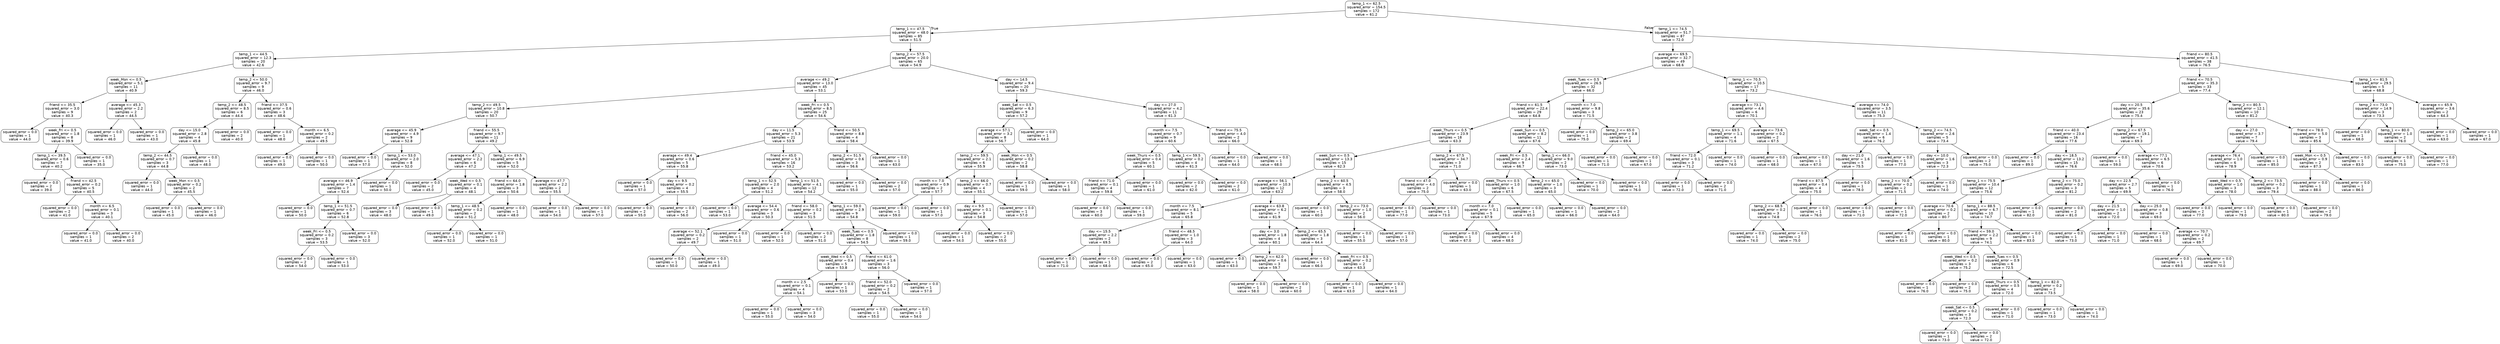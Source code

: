 digraph Tree {
node [shape=box, style="rounded", color="black", fontname="helvetica"] ;
edge [fontname="helvetica"] ;
0 [label="temp_1 <= 62.5\nsquared_error = 154.5\nsamples = 172\nvalue = 61.2"] ;
1 [label="temp_1 <= 47.5\nsquared_error = 48.0\nsamples = 85\nvalue = 51.5"] ;
0 -> 1 [labeldistance=2.5, labelangle=45, headlabel="True"] ;
2 [label="temp_1 <= 44.5\nsquared_error = 12.3\nsamples = 20\nvalue = 42.6"] ;
1 -> 2 ;
3 [label="week_Mon <= 0.5\nsquared_error = 5.1\nsamples = 11\nvalue = 40.9"] ;
2 -> 3 ;
4 [label="friend <= 35.5\nsquared_error = 3.0\nsamples = 9\nvalue = 40.3"] ;
3 -> 4 ;
5 [label="squared_error = 0.0\nsamples = 1\nvalue = 44.0"] ;
4 -> 5 ;
6 [label="week_Fri <= 0.5\nsquared_error = 1.8\nsamples = 8\nvalue = 39.9"] ;
4 -> 6 ;
7 [label="temp_1 <= 39.5\nsquared_error = 0.6\nsamples = 7\nvalue = 40.2"] ;
6 -> 7 ;
8 [label="squared_error = 0.0\nsamples = 2\nvalue = 39.0"] ;
7 -> 8 ;
9 [label="friend <= 42.5\nsquared_error = 0.2\nsamples = 5\nvalue = 40.5"] ;
7 -> 9 ;
10 [label="squared_error = 0.0\nsamples = 2\nvalue = 41.0"] ;
9 -> 10 ;
11 [label="month <= 6.5\nsquared_error = 0.1\nsamples = 3\nvalue = 40.1"] ;
9 -> 11 ;
12 [label="squared_error = 0.0\nsamples = 1\nvalue = 41.0"] ;
11 -> 12 ;
13 [label="squared_error = 0.0\nsamples = 2\nvalue = 40.0"] ;
11 -> 13 ;
14 [label="squared_error = 0.0\nsamples = 1\nvalue = 35.0"] ;
6 -> 14 ;
15 [label="average <= 45.3\nsquared_error = 2.2\nsamples = 2\nvalue = 44.5"] ;
3 -> 15 ;
16 [label="squared_error = 0.0\nsamples = 1\nvalue = 46.0"] ;
15 -> 16 ;
17 [label="squared_error = 0.0\nsamples = 1\nvalue = 43.0"] ;
15 -> 17 ;
18 [label="temp_2 <= 50.0\nsquared_error = 9.7\nsamples = 9\nvalue = 46.0"] ;
2 -> 18 ;
19 [label="temp_2 <= 48.5\nsquared_error = 8.5\nsamples = 6\nvalue = 44.4"] ;
18 -> 19 ;
20 [label="day <= 15.0\nsquared_error = 2.8\nsamples = 4\nvalue = 45.8"] ;
19 -> 20 ;
21 [label="temp_2 <= 44.5\nsquared_error = 0.7\nsamples = 3\nvalue = 44.8"] ;
20 -> 21 ;
22 [label="squared_error = 0.0\nsamples = 1\nvalue = 44.0"] ;
21 -> 22 ;
23 [label="week_Mon <= 0.5\nsquared_error = 0.2\nsamples = 2\nvalue = 45.5"] ;
21 -> 23 ;
24 [label="squared_error = 0.0\nsamples = 1\nvalue = 45.0"] ;
23 -> 24 ;
25 [label="squared_error = 0.0\nsamples = 1\nvalue = 46.0"] ;
23 -> 25 ;
26 [label="squared_error = 0.0\nsamples = 1\nvalue = 48.0"] ;
20 -> 26 ;
27 [label="squared_error = 0.0\nsamples = 2\nvalue = 40.0"] ;
19 -> 27 ;
28 [label="friend <= 37.5\nsquared_error = 0.6\nsamples = 3\nvalue = 48.6"] ;
18 -> 28 ;
29 [label="squared_error = 0.0\nsamples = 1\nvalue = 48.0"] ;
28 -> 29 ;
30 [label="month <= 6.5\nsquared_error = 0.2\nsamples = 2\nvalue = 49.5"] ;
28 -> 30 ;
31 [label="squared_error = 0.0\nsamples = 1\nvalue = 49.0"] ;
30 -> 31 ;
32 [label="squared_error = 0.0\nsamples = 1\nvalue = 50.0"] ;
30 -> 32 ;
33 [label="temp_2 <= 57.5\nsquared_error = 20.0\nsamples = 65\nvalue = 54.9"] ;
1 -> 33 ;
34 [label="average <= 49.2\nsquared_error = 13.0\nsamples = 45\nvalue = 53.1"] ;
33 -> 34 ;
35 [label="temp_2 <= 49.5\nsquared_error = 10.8\nsamples = 20\nvalue = 50.7"] ;
34 -> 35 ;
36 [label="average <= 45.9\nsquared_error = 4.9\nsamples = 9\nvalue = 52.8"] ;
35 -> 36 ;
37 [label="squared_error = 0.0\nsamples = 1\nvalue = 57.0"] ;
36 -> 37 ;
38 [label="temp_1 <= 53.0\nsquared_error = 2.0\nsamples = 8\nvalue = 52.0"] ;
36 -> 38 ;
39 [label="average <= 46.9\nsquared_error = 1.4\nsamples = 7\nvalue = 52.4"] ;
38 -> 39 ;
40 [label="squared_error = 0.0\nsamples = 1\nvalue = 50.0"] ;
39 -> 40 ;
41 [label="temp_1 <= 51.5\nsquared_error = 0.7\nsamples = 6\nvalue = 52.8"] ;
39 -> 41 ;
42 [label="week_Fri <= 0.5\nsquared_error = 0.2\nsamples = 3\nvalue = 53.5"] ;
41 -> 42 ;
43 [label="squared_error = 0.0\nsamples = 2\nvalue = 54.0"] ;
42 -> 43 ;
44 [label="squared_error = 0.0\nsamples = 1\nvalue = 53.0"] ;
42 -> 44 ;
45 [label="squared_error = 0.0\nsamples = 3\nvalue = 52.0"] ;
41 -> 45 ;
46 [label="squared_error = 0.0\nsamples = 1\nvalue = 50.0"] ;
38 -> 46 ;
47 [label="friend <= 55.5\nsquared_error = 9.7\nsamples = 11\nvalue = 49.2"] ;
35 -> 47 ;
48 [label="average <= 47.1\nsquared_error = 2.2\nsamples = 6\nvalue = 47.2"] ;
47 -> 48 ;
49 [label="squared_error = 0.0\nsamples = 2\nvalue = 45.0"] ;
48 -> 49 ;
50 [label="week_Wed <= 0.5\nsquared_error = 0.1\nsamples = 4\nvalue = 48.1"] ;
48 -> 50 ;
51 [label="squared_error = 0.0\nsamples = 3\nvalue = 48.0"] ;
50 -> 51 ;
52 [label="squared_error = 0.0\nsamples = 1\nvalue = 49.0"] ;
50 -> 52 ;
53 [label="temp_1 <= 49.5\nsquared_error = 6.9\nsamples = 5\nvalue = 52.0"] ;
47 -> 53 ;
54 [label="friend <= 64.0\nsquared_error = 1.8\nsamples = 3\nvalue = 50.6"] ;
53 -> 54 ;
55 [label="temp_1 <= 48.5\nsquared_error = 0.2\nsamples = 2\nvalue = 51.2"] ;
54 -> 55 ;
56 [label="squared_error = 0.0\nsamples = 1\nvalue = 52.0"] ;
55 -> 56 ;
57 [label="squared_error = 0.0\nsamples = 1\nvalue = 51.0"] ;
55 -> 57 ;
58 [label="squared_error = 0.0\nsamples = 1\nvalue = 48.0"] ;
54 -> 58 ;
59 [label="average <= 47.7\nsquared_error = 2.2\nsamples = 2\nvalue = 55.5"] ;
53 -> 59 ;
60 [label="squared_error = 0.0\nsamples = 1\nvalue = 54.0"] ;
59 -> 60 ;
61 [label="squared_error = 0.0\nsamples = 1\nvalue = 57.0"] ;
59 -> 61 ;
62 [label="week_Fri <= 0.5\nsquared_error = 8.5\nsamples = 25\nvalue = 54.6"] ;
34 -> 62 ;
63 [label="day <= 11.5\nsquared_error = 5.3\nsamples = 21\nvalue = 53.9"] ;
62 -> 63 ;
64 [label="average <= 49.4\nsquared_error = 0.6\nsamples = 5\nvalue = 55.8"] ;
63 -> 64 ;
65 [label="squared_error = 0.0\nsamples = 1\nvalue = 57.0"] ;
64 -> 65 ;
66 [label="day <= 9.5\nsquared_error = 0.2\nsamples = 4\nvalue = 55.5"] ;
64 -> 66 ;
67 [label="squared_error = 0.0\nsamples = 2\nvalue = 55.0"] ;
66 -> 67 ;
68 [label="squared_error = 0.0\nsamples = 2\nvalue = 56.0"] ;
66 -> 68 ;
69 [label="friend <= 45.0\nsquared_error = 5.3\nsamples = 16\nvalue = 53.2"] ;
63 -> 69 ;
70 [label="temp_1 <= 52.5\nsquared_error = 2.0\nsamples = 4\nvalue = 51.2"] ;
69 -> 70 ;
71 [label="squared_error = 0.0\nsamples = 1\nvalue = 53.0"] ;
70 -> 71 ;
72 [label="average <= 54.4\nsquared_error = 0.6\nsamples = 3\nvalue = 50.3"] ;
70 -> 72 ;
73 [label="average <= 52.1\nsquared_error = 0.2\nsamples = 2\nvalue = 49.7"] ;
72 -> 73 ;
74 [label="squared_error = 0.0\nsamples = 1\nvalue = 50.0"] ;
73 -> 74 ;
75 [label="squared_error = 0.0\nsamples = 1\nvalue = 49.0"] ;
73 -> 75 ;
76 [label="squared_error = 0.0\nsamples = 1\nvalue = 51.0"] ;
72 -> 76 ;
77 [label="temp_1 <= 51.5\nsquared_error = 4.1\nsamples = 12\nvalue = 54.2"] ;
69 -> 77 ;
78 [label="friend <= 58.0\nsquared_error = 0.2\nsamples = 3\nvalue = 51.5"] ;
77 -> 78 ;
79 [label="squared_error = 0.0\nsamples = 1\nvalue = 52.0"] ;
78 -> 79 ;
80 [label="squared_error = 0.0\nsamples = 2\nvalue = 51.0"] ;
78 -> 80 ;
81 [label="temp_1 <= 59.0\nsquared_error = 2.9\nsamples = 9\nvalue = 54.8"] ;
77 -> 81 ;
82 [label="week_Tues <= 0.5\nsquared_error = 1.8\nsamples = 8\nvalue = 54.5"] ;
81 -> 82 ;
83 [label="week_Wed <= 0.5\nsquared_error = 0.4\nsamples = 5\nvalue = 53.8"] ;
82 -> 83 ;
84 [label="month <= 2.5\nsquared_error = 0.1\nsamples = 4\nvalue = 54.1"] ;
83 -> 84 ;
85 [label="squared_error = 0.0\nsamples = 1\nvalue = 55.0"] ;
84 -> 85 ;
86 [label="squared_error = 0.0\nsamples = 3\nvalue = 54.0"] ;
84 -> 86 ;
87 [label="squared_error = 0.0\nsamples = 1\nvalue = 53.0"] ;
83 -> 87 ;
88 [label="friend <= 61.0\nsquared_error = 1.6\nsamples = 3\nvalue = 56.0"] ;
82 -> 88 ;
89 [label="friend <= 52.0\nsquared_error = 0.2\nsamples = 2\nvalue = 54.5"] ;
88 -> 89 ;
90 [label="squared_error = 0.0\nsamples = 1\nvalue = 55.0"] ;
89 -> 90 ;
91 [label="squared_error = 0.0\nsamples = 1\nvalue = 54.0"] ;
89 -> 91 ;
92 [label="squared_error = 0.0\nsamples = 1\nvalue = 57.0"] ;
88 -> 92 ;
93 [label="squared_error = 0.0\nsamples = 1\nvalue = 59.0"] ;
81 -> 93 ;
94 [label="friend <= 50.5\nsquared_error = 8.8\nsamples = 4\nvalue = 58.4"] ;
62 -> 94 ;
95 [label="temp_2 <= 51.5\nsquared_error = 0.6\nsamples = 3\nvalue = 56.6"] ;
94 -> 95 ;
96 [label="squared_error = 0.0\nsamples = 1\nvalue = 55.0"] ;
95 -> 96 ;
97 [label="squared_error = 0.0\nsamples = 2\nvalue = 57.0"] ;
95 -> 97 ;
98 [label="squared_error = 0.0\nsamples = 1\nvalue = 63.0"] ;
94 -> 98 ;
99 [label="day <= 14.5\nsquared_error = 9.4\nsamples = 20\nvalue = 59.3"] ;
33 -> 99 ;
100 [label="week_Sat <= 0.5\nsquared_error = 6.3\nsamples = 9\nvalue = 57.2"] ;
99 -> 100 ;
101 [label="average <= 57.1\nsquared_error = 3.2\nsamples = 8\nvalue = 56.7"] ;
100 -> 101 ;
102 [label="temp_2 <= 59.5\nsquared_error = 2.1\nsamples = 6\nvalue = 55.9"] ;
101 -> 102 ;
103 [label="month <= 7.0\nsquared_error = 0.9\nsamples = 2\nvalue = 57.7"] ;
102 -> 103 ;
104 [label="squared_error = 0.0\nsamples = 1\nvalue = 59.0"] ;
103 -> 104 ;
105 [label="squared_error = 0.0\nsamples = 1\nvalue = 57.0"] ;
103 -> 105 ;
106 [label="temp_2 <= 66.0\nsquared_error = 0.7\nsamples = 4\nvalue = 55.1"] ;
102 -> 106 ;
107 [label="day <= 9.5\nsquared_error = 0.1\nsamples = 3\nvalue = 54.8"] ;
106 -> 107 ;
108 [label="squared_error = 0.0\nsamples = 1\nvalue = 54.0"] ;
107 -> 108 ;
109 [label="squared_error = 0.0\nsamples = 2\nvalue = 55.0"] ;
107 -> 109 ;
110 [label="squared_error = 0.0\nsamples = 1\nvalue = 57.0"] ;
106 -> 110 ;
111 [label="week_Mon <= 0.5\nsquared_error = 0.2\nsamples = 2\nvalue = 58.8"] ;
101 -> 111 ;
112 [label="squared_error = 0.0\nsamples = 1\nvalue = 59.0"] ;
111 -> 112 ;
113 [label="squared_error = 0.0\nsamples = 1\nvalue = 58.0"] ;
111 -> 113 ;
114 [label="squared_error = 0.0\nsamples = 1\nvalue = 64.0"] ;
100 -> 114 ;
115 [label="day <= 27.0\nsquared_error = 4.2\nsamples = 11\nvalue = 61.3"] ;
99 -> 115 ;
116 [label="month <= 7.5\nsquared_error = 0.7\nsamples = 9\nvalue = 60.6"] ;
115 -> 116 ;
117 [label="week_Thurs <= 0.5\nsquared_error = 0.4\nsamples = 5\nvalue = 60.1"] ;
116 -> 117 ;
118 [label="friend <= 71.0\nsquared_error = 0.1\nsamples = 4\nvalue = 59.8"] ;
117 -> 118 ;
119 [label="squared_error = 0.0\nsamples = 3\nvalue = 60.0"] ;
118 -> 119 ;
120 [label="squared_error = 0.0\nsamples = 1\nvalue = 59.0"] ;
118 -> 120 ;
121 [label="squared_error = 0.0\nsamples = 1\nvalue = 61.0"] ;
117 -> 121 ;
122 [label="temp_1 <= 59.5\nsquared_error = 0.2\nsamples = 4\nvalue = 61.3"] ;
116 -> 122 ;
123 [label="squared_error = 0.0\nsamples = 2\nvalue = 62.0"] ;
122 -> 123 ;
124 [label="squared_error = 0.0\nsamples = 2\nvalue = 61.0"] ;
122 -> 124 ;
125 [label="friend <= 75.5\nsquared_error = 4.0\nsamples = 2\nvalue = 66.0"] ;
115 -> 125 ;
126 [label="squared_error = 0.0\nsamples = 1\nvalue = 64.0"] ;
125 -> 126 ;
127 [label="squared_error = 0.0\nsamples = 1\nvalue = 68.0"] ;
125 -> 127 ;
128 [label="temp_1 <= 74.5\nsquared_error = 51.7\nsamples = 87\nvalue = 72.0"] ;
0 -> 128 [labeldistance=2.5, labelangle=-45, headlabel="False"] ;
129 [label="average <= 69.5\nsquared_error = 32.7\nsamples = 49\nvalue = 68.6"] ;
128 -> 129 ;
130 [label="week_Tues <= 0.5\nsquared_error = 26.5\nsamples = 32\nvalue = 66.0"] ;
129 -> 130 ;
131 [label="friend <= 61.5\nsquared_error = 22.4\nsamples = 29\nvalue = 64.8"] ;
130 -> 131 ;
132 [label="week_Thurs <= 0.5\nsquared_error = 23.9\nsamples = 18\nvalue = 63.3"] ;
131 -> 132 ;
133 [label="week_Sun <= 0.5\nsquared_error = 13.3\nsamples = 15\nvalue = 62.3"] ;
132 -> 133 ;
134 [label="average <= 56.1\nsquared_error = 10.3\nsamples = 12\nvalue = 63.2"] ;
133 -> 134 ;
135 [label="month <= 7.5\nsquared_error = 8.1\nsamples = 5\nvalue = 65.8"] ;
134 -> 135 ;
136 [label="day <= 15.5\nsquared_error = 2.2\nsamples = 2\nvalue = 69.5"] ;
135 -> 136 ;
137 [label="squared_error = 0.0\nsamples = 1\nvalue = 71.0"] ;
136 -> 137 ;
138 [label="squared_error = 0.0\nsamples = 1\nvalue = 68.0"] ;
136 -> 138 ;
139 [label="friend <= 48.5\nsquared_error = 1.0\nsamples = 3\nvalue = 64.0"] ;
135 -> 139 ;
140 [label="squared_error = 0.0\nsamples = 2\nvalue = 65.0"] ;
139 -> 140 ;
141 [label="squared_error = 0.0\nsamples = 1\nvalue = 63.0"] ;
139 -> 141 ;
142 [label="average <= 63.8\nsquared_error = 6.2\nsamples = 7\nvalue = 61.9"] ;
134 -> 142 ;
143 [label="day <= 3.0\nsquared_error = 1.8\nsamples = 4\nvalue = 60.1"] ;
142 -> 143 ;
144 [label="squared_error = 0.0\nsamples = 1\nvalue = 63.0"] ;
143 -> 144 ;
145 [label="temp_2 <= 62.0\nsquared_error = 0.6\nsamples = 3\nvalue = 59.7"] ;
143 -> 145 ;
146 [label="squared_error = 0.0\nsamples = 1\nvalue = 58.0"] ;
145 -> 146 ;
147 [label="squared_error = 0.0\nsamples = 2\nvalue = 60.0"] ;
145 -> 147 ;
148 [label="temp_2 <= 65.5\nsquared_error = 1.8\nsamples = 3\nvalue = 64.4"] ;
142 -> 148 ;
149 [label="squared_error = 0.0\nsamples = 1\nvalue = 66.0"] ;
148 -> 149 ;
150 [label="week_Fri <= 0.5\nsquared_error = 0.2\nsamples = 2\nvalue = 63.3"] ;
148 -> 150 ;
151 [label="squared_error = 0.0\nsamples = 1\nvalue = 63.0"] ;
150 -> 151 ;
152 [label="squared_error = 0.0\nsamples = 1\nvalue = 64.0"] ;
150 -> 152 ;
153 [label="temp_2 <= 60.5\nsquared_error = 4.5\nsamples = 3\nvalue = 58.0"] ;
133 -> 153 ;
154 [label="squared_error = 0.0\nsamples = 1\nvalue = 60.0"] ;
153 -> 154 ;
155 [label="temp_2 <= 73.0\nsquared_error = 1.0\nsamples = 2\nvalue = 56.0"] ;
153 -> 155 ;
156 [label="squared_error = 0.0\nsamples = 1\nvalue = 55.0"] ;
155 -> 156 ;
157 [label="squared_error = 0.0\nsamples = 1\nvalue = 57.0"] ;
155 -> 157 ;
158 [label="temp_2 <= 67.5\nsquared_error = 34.7\nsamples = 3\nvalue = 71.0"] ;
132 -> 158 ;
159 [label="friend <= 47.0\nsquared_error = 4.0\nsamples = 2\nvalue = 75.0"] ;
158 -> 159 ;
160 [label="squared_error = 0.0\nsamples = 1\nvalue = 77.0"] ;
159 -> 160 ;
161 [label="squared_error = 0.0\nsamples = 1\nvalue = 73.0"] ;
159 -> 161 ;
162 [label="squared_error = 0.0\nsamples = 1\nvalue = 63.0"] ;
158 -> 162 ;
163 [label="week_Sun <= 0.5\nsquared_error = 8.2\nsamples = 11\nvalue = 67.6"] ;
131 -> 163 ;
164 [label="week_Fri <= 0.5\nsquared_error = 2.4\nsamples = 9\nvalue = 66.7"] ;
163 -> 164 ;
165 [label="week_Thurs <= 0.5\nsquared_error = 1.0\nsamples = 6\nvalue = 67.5"] ;
164 -> 165 ;
166 [label="month <= 7.0\nsquared_error = 0.1\nsamples = 5\nvalue = 67.9"] ;
165 -> 166 ;
167 [label="squared_error = 0.0\nsamples = 1\nvalue = 67.0"] ;
166 -> 167 ;
168 [label="squared_error = 0.0\nsamples = 4\nvalue = 68.0"] ;
166 -> 168 ;
169 [label="squared_error = 0.0\nsamples = 1\nvalue = 65.0"] ;
165 -> 169 ;
170 [label="temp_2 <= 65.0\nsquared_error = 1.0\nsamples = 3\nvalue = 65.0"] ;
164 -> 170 ;
171 [label="squared_error = 0.0\nsamples = 1\nvalue = 66.0"] ;
170 -> 171 ;
172 [label="squared_error = 0.0\nsamples = 2\nvalue = 64.0"] ;
170 -> 172 ;
173 [label="temp_1 <= 66.0\nsquared_error = 9.0\nsamples = 2\nvalue = 73.0"] ;
163 -> 173 ;
174 [label="squared_error = 0.0\nsamples = 1\nvalue = 70.0"] ;
173 -> 174 ;
175 [label="squared_error = 0.0\nsamples = 1\nvalue = 76.0"] ;
173 -> 175 ;
176 [label="month <= 7.0\nsquared_error = 9.8\nsamples = 3\nvalue = 71.5"] ;
130 -> 176 ;
177 [label="squared_error = 0.0\nsamples = 1\nvalue = 75.0"] ;
176 -> 177 ;
178 [label="temp_2 <= 65.0\nsquared_error = 3.8\nsamples = 2\nvalue = 69.4"] ;
176 -> 178 ;
179 [label="squared_error = 0.0\nsamples = 1\nvalue = 71.0"] ;
178 -> 179 ;
180 [label="squared_error = 0.0\nsamples = 1\nvalue = 67.0"] ;
178 -> 180 ;
181 [label="temp_1 <= 70.5\nsquared_error = 10.5\nsamples = 17\nvalue = 73.2"] ;
129 -> 181 ;
182 [label="average <= 73.1\nsquared_error = 4.6\nsamples = 6\nvalue = 70.1"] ;
181 -> 182 ;
183 [label="temp_1 <= 69.5\nsquared_error = 1.1\nsamples = 4\nvalue = 71.6"] ;
182 -> 183 ;
184 [label="friend <= 72.0\nsquared_error = 0.1\nsamples = 3\nvalue = 71.2"] ;
183 -> 184 ;
185 [label="squared_error = 0.0\nsamples = 1\nvalue = 72.0"] ;
184 -> 185 ;
186 [label="squared_error = 0.0\nsamples = 2\nvalue = 71.0"] ;
184 -> 186 ;
187 [label="squared_error = 0.0\nsamples = 1\nvalue = 74.0"] ;
183 -> 187 ;
188 [label="average <= 73.6\nsquared_error = 0.2\nsamples = 2\nvalue = 67.5"] ;
182 -> 188 ;
189 [label="squared_error = 0.0\nsamples = 1\nvalue = 68.0"] ;
188 -> 189 ;
190 [label="squared_error = 0.0\nsamples = 1\nvalue = 67.0"] ;
188 -> 190 ;
191 [label="average <= 74.0\nsquared_error = 3.5\nsamples = 11\nvalue = 75.3"] ;
181 -> 191 ;
192 [label="week_Sat <= 0.5\nsquared_error = 1.4\nsamples = 6\nvalue = 76.2"] ;
191 -> 192 ;
193 [label="day <= 21.0\nsquared_error = 1.6\nsamples = 5\nvalue = 75.5"] ;
192 -> 193 ;
194 [label="friend <= 87.5\nsquared_error = 0.4\nsamples = 4\nvalue = 75.0"] ;
193 -> 194 ;
195 [label="temp_2 <= 68.5\nsquared_error = 0.2\nsamples = 3\nvalue = 74.8"] ;
194 -> 195 ;
196 [label="squared_error = 0.0\nsamples = 1\nvalue = 74.0"] ;
195 -> 196 ;
197 [label="squared_error = 0.0\nsamples = 2\nvalue = 75.0"] ;
195 -> 197 ;
198 [label="squared_error = 0.0\nsamples = 1\nvalue = 76.0"] ;
194 -> 198 ;
199 [label="squared_error = 0.0\nsamples = 1\nvalue = 78.0"] ;
193 -> 199 ;
200 [label="squared_error = 0.0\nsamples = 1\nvalue = 77.0"] ;
192 -> 200 ;
201 [label="temp_2 <= 74.5\nsquared_error = 2.6\nsamples = 5\nvalue = 73.4"] ;
191 -> 201 ;
202 [label="day <= 10.0\nsquared_error = 1.6\nsamples = 3\nvalue = 72.3"] ;
201 -> 202 ;
203 [label="temp_2 <= 70.0\nsquared_error = 0.2\nsamples = 2\nvalue = 71.5"] ;
202 -> 203 ;
204 [label="squared_error = 0.0\nsamples = 1\nvalue = 71.0"] ;
203 -> 204 ;
205 [label="squared_error = 0.0\nsamples = 1\nvalue = 72.0"] ;
203 -> 205 ;
206 [label="squared_error = 0.0\nsamples = 1\nvalue = 74.0"] ;
202 -> 206 ;
207 [label="squared_error = 0.0\nsamples = 2\nvalue = 75.0"] ;
201 -> 207 ;
208 [label="friend <= 80.5\nsquared_error = 41.5\nsamples = 38\nvalue = 76.5"] ;
128 -> 208 ;
209 [label="friend <= 70.5\nsquared_error = 35.3\nsamples = 33\nvalue = 77.4"] ;
208 -> 209 ;
210 [label="day <= 20.5\nsquared_error = 35.6\nsamples = 23\nvalue = 75.4"] ;
209 -> 210 ;
211 [label="friend <= 40.0\nsquared_error = 23.4\nsamples = 16\nvalue = 77.6"] ;
210 -> 211 ;
212 [label="squared_error = 0.0\nsamples = 1\nvalue = 89.0"] ;
211 -> 212 ;
213 [label="day <= 18.5\nsquared_error = 13.2\nsamples = 15\nvalue = 76.6"] ;
211 -> 213 ;
214 [label="temp_1 <= 75.5\nsquared_error = 10.4\nsamples = 12\nvalue = 75.6"] ;
213 -> 214 ;
215 [label="average <= 70.6\nsquared_error = 0.2\nsamples = 2\nvalue = 80.7"] ;
214 -> 215 ;
216 [label="squared_error = 0.0\nsamples = 1\nvalue = 81.0"] ;
215 -> 216 ;
217 [label="squared_error = 0.0\nsamples = 1\nvalue = 80.0"] ;
215 -> 217 ;
218 [label="temp_1 <= 88.5\nsquared_error = 6.7\nsamples = 10\nvalue = 74.7"] ;
214 -> 218 ;
219 [label="friend <= 59.0\nsquared_error = 2.2\nsamples = 9\nvalue = 74.1"] ;
218 -> 219 ;
220 [label="week_Wed <= 0.5\nsquared_error = 0.2\nsamples = 3\nvalue = 75.2"] ;
219 -> 220 ;
221 [label="squared_error = 0.0\nsamples = 1\nvalue = 76.0"] ;
220 -> 221 ;
222 [label="squared_error = 0.0\nsamples = 2\nvalue = 75.0"] ;
220 -> 222 ;
223 [label="week_Tues <= 0.5\nsquared_error = 0.9\nsamples = 6\nvalue = 72.5"] ;
219 -> 223 ;
224 [label="week_Thurs <= 0.5\nsquared_error = 0.5\nsamples = 4\nvalue = 72.0"] ;
223 -> 224 ;
225 [label="week_Sat <= 0.5\nsquared_error = 0.2\nsamples = 3\nvalue = 72.3"] ;
224 -> 225 ;
226 [label="squared_error = 0.0\nsamples = 1\nvalue = 73.0"] ;
225 -> 226 ;
227 [label="squared_error = 0.0\nsamples = 2\nvalue = 72.0"] ;
225 -> 227 ;
228 [label="squared_error = 0.0\nsamples = 1\nvalue = 71.0"] ;
224 -> 228 ;
229 [label="temp_1 <= 82.0\nsquared_error = 0.2\nsamples = 2\nvalue = 73.5"] ;
223 -> 229 ;
230 [label="squared_error = 0.0\nsamples = 1\nvalue = 73.0"] ;
229 -> 230 ;
231 [label="squared_error = 0.0\nsamples = 1\nvalue = 74.0"] ;
229 -> 231 ;
232 [label="squared_error = 0.0\nsamples = 1\nvalue = 83.0"] ;
218 -> 232 ;
233 [label="temp_2 <= 75.0\nsquared_error = 0.2\nsamples = 3\nvalue = 81.2"] ;
213 -> 233 ;
234 [label="squared_error = 0.0\nsamples = 1\nvalue = 82.0"] ;
233 -> 234 ;
235 [label="squared_error = 0.0\nsamples = 2\nvalue = 81.0"] ;
233 -> 235 ;
236 [label="temp_2 <= 67.5\nsquared_error = 19.1\nsamples = 7\nvalue = 69.3"] ;
210 -> 236 ;
237 [label="squared_error = 0.0\nsamples = 1\nvalue = 59.0"] ;
236 -> 237 ;
238 [label="average <= 77.1\nsquared_error = 6.5\nsamples = 6\nvalue = 70.6"] ;
236 -> 238 ;
239 [label="day <= 22.5\nsquared_error = 2.7\nsamples = 5\nvalue = 69.9"] ;
238 -> 239 ;
240 [label="day <= 21.5\nsquared_error = 1.0\nsamples = 2\nvalue = 72.0"] ;
239 -> 240 ;
241 [label="squared_error = 0.0\nsamples = 1\nvalue = 73.0"] ;
240 -> 241 ;
242 [label="squared_error = 0.0\nsamples = 1\nvalue = 71.0"] ;
240 -> 242 ;
243 [label="day <= 25.0\nsquared_error = 0.8\nsamples = 3\nvalue = 69.0"] ;
239 -> 243 ;
244 [label="squared_error = 0.0\nsamples = 1\nvalue = 68.0"] ;
243 -> 244 ;
245 [label="average <= 70.7\nsquared_error = 0.2\nsamples = 2\nvalue = 69.7"] ;
243 -> 245 ;
246 [label="squared_error = 0.0\nsamples = 1\nvalue = 69.0"] ;
245 -> 246 ;
247 [label="squared_error = 0.0\nsamples = 1\nvalue = 70.0"] ;
245 -> 247 ;
248 [label="squared_error = 0.0\nsamples = 1\nvalue = 76.0"] ;
238 -> 248 ;
249 [label="temp_2 <= 80.5\nsquared_error = 12.1\nsamples = 10\nvalue = 81.2"] ;
209 -> 249 ;
250 [label="day <= 27.0\nsquared_error = 3.7\nsamples = 7\nvalue = 79.4"] ;
249 -> 250 ;
251 [label="average <= 76.4\nsquared_error = 1.0\nsamples = 6\nvalue = 78.9"] ;
250 -> 251 ;
252 [label="week_Wed <= 0.5\nsquared_error = 1.0\nsamples = 3\nvalue = 78.0"] ;
251 -> 252 ;
253 [label="squared_error = 0.0\nsamples = 2\nvalue = 77.0"] ;
252 -> 253 ;
254 [label="squared_error = 0.0\nsamples = 1\nvalue = 79.0"] ;
252 -> 254 ;
255 [label="temp_2 <= 73.5\nsquared_error = 0.2\nsamples = 3\nvalue = 79.4"] ;
251 -> 255 ;
256 [label="squared_error = 0.0\nsamples = 1\nvalue = 80.0"] ;
255 -> 256 ;
257 [label="squared_error = 0.0\nsamples = 2\nvalue = 79.0"] ;
255 -> 257 ;
258 [label="squared_error = 0.0\nsamples = 1\nvalue = 85.0"] ;
250 -> 258 ;
259 [label="friend <= 78.0\nsquared_error = 5.0\nsamples = 3\nvalue = 85.6"] ;
249 -> 259 ;
260 [label="week_Mon <= 0.5\nsquared_error = 0.9\nsamples = 2\nvalue = 87.3"] ;
259 -> 260 ;
261 [label="squared_error = 0.0\nsamples = 1\nvalue = 88.0"] ;
260 -> 261 ;
262 [label="squared_error = 0.0\nsamples = 1\nvalue = 86.0"] ;
260 -> 262 ;
263 [label="squared_error = 0.0\nsamples = 1\nvalue = 83.0"] ;
259 -> 263 ;
264 [label="temp_1 <= 81.5\nsquared_error = 29.5\nsamples = 5\nvalue = 68.8"] ;
208 -> 264 ;
265 [label="temp_2 <= 73.0\nsquared_error = 14.9\nsamples = 3\nvalue = 73.3"] ;
264 -> 265 ;
266 [label="squared_error = 0.0\nsamples = 1\nvalue = 68.0"] ;
265 -> 266 ;
267 [label="temp_1 <= 80.0\nsquared_error = 1.0\nsamples = 2\nvalue = 76.0"] ;
265 -> 267 ;
268 [label="squared_error = 0.0\nsamples = 1\nvalue = 75.0"] ;
267 -> 268 ;
269 [label="squared_error = 0.0\nsamples = 1\nvalue = 77.0"] ;
267 -> 269 ;
270 [label="average <= 65.9\nsquared_error = 3.6\nsamples = 2\nvalue = 64.3"] ;
264 -> 270 ;
271 [label="squared_error = 0.0\nsamples = 1\nvalue = 63.0"] ;
270 -> 271 ;
272 [label="squared_error = 0.0\nsamples = 1\nvalue = 67.0"] ;
270 -> 272 ;
}